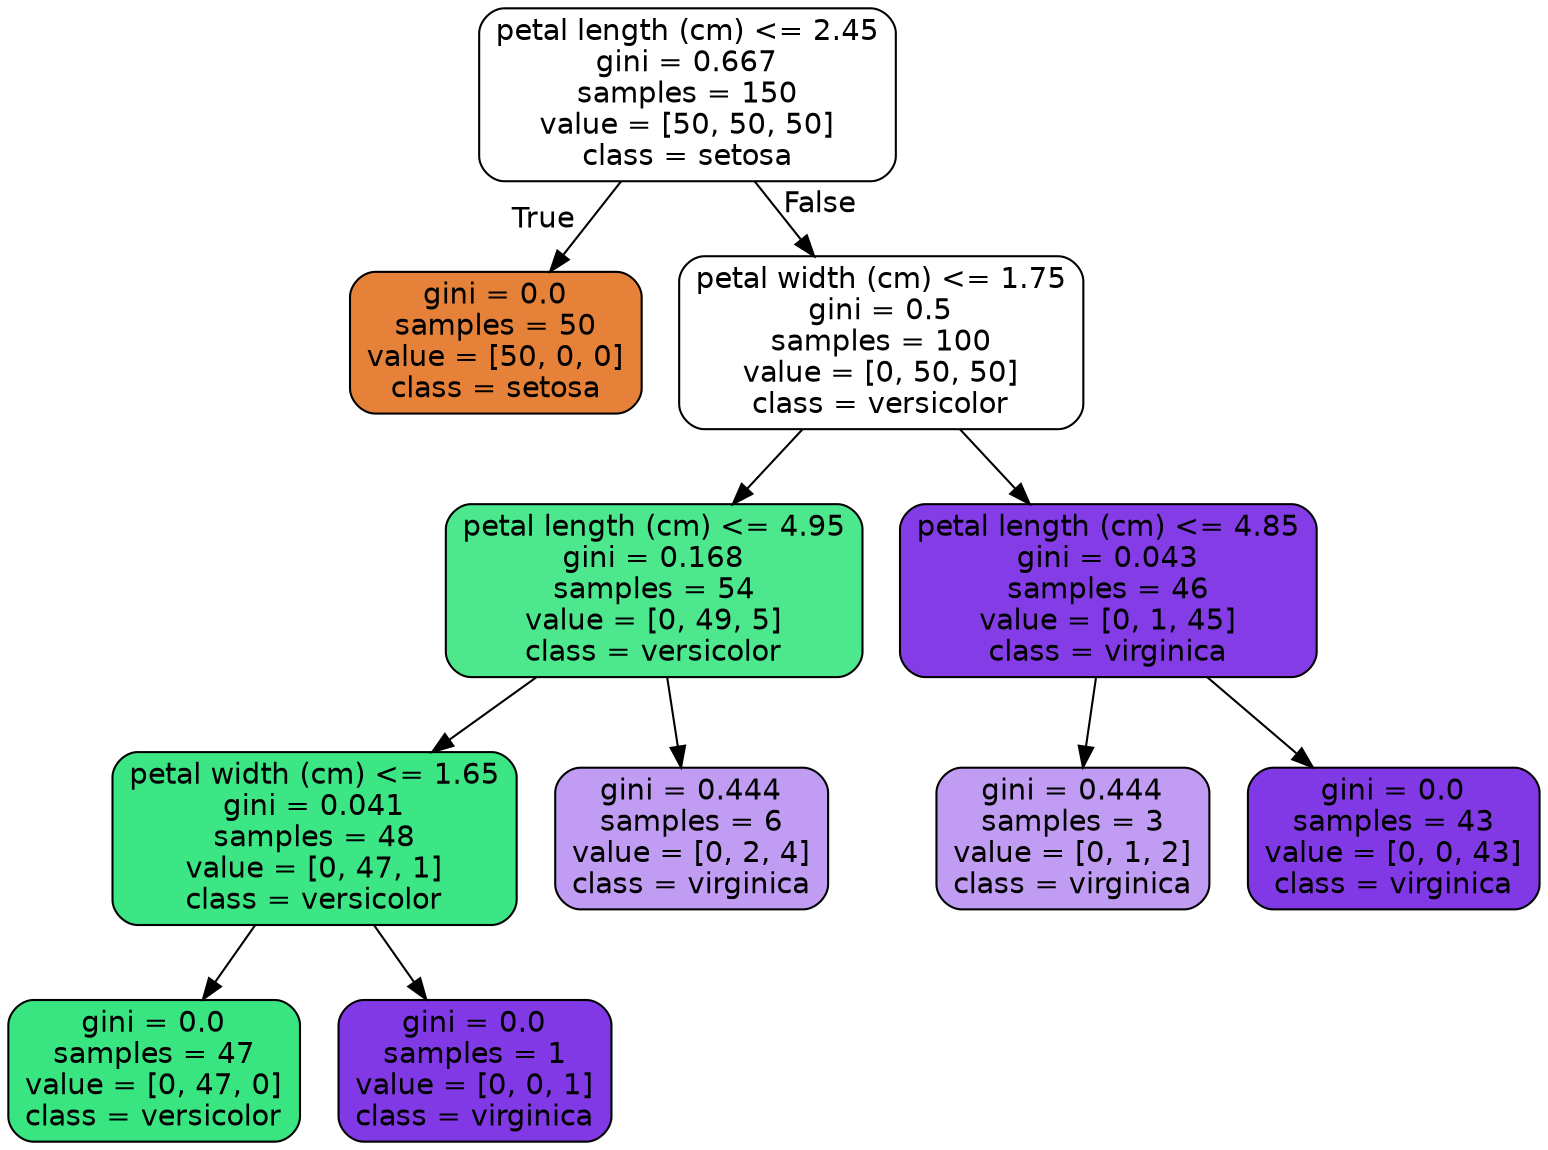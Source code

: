 digraph Tree {
node [shape=box, style="filled, rounded", color="black", fontname="helvetica"] ;
edge [fontname="helvetica"] ;
0 [label="petal length (cm) <= 2.45\ngini = 0.667\nsamples = 150\nvalue = [50, 50, 50]\nclass = setosa", fillcolor="#ffffff"] ;
1 [label="gini = 0.0\nsamples = 50\nvalue = [50, 0, 0]\nclass = setosa", fillcolor="#e58139"] ;
0 -> 1 [labeldistance=2.5, labelangle=45, headlabel="True"] ;
2 [label="petal width (cm) <= 1.75\ngini = 0.5\nsamples = 100\nvalue = [0, 50, 50]\nclass = versicolor", fillcolor="#ffffff"] ;
0 -> 2 [labeldistance=2.5, labelangle=-45, headlabel="False"] ;
3 [label="petal length (cm) <= 4.95\ngini = 0.168\nsamples = 54\nvalue = [0, 49, 5]\nclass = versicolor", fillcolor="#4de88e"] ;
2 -> 3 ;
4 [label="petal width (cm) <= 1.65\ngini = 0.041\nsamples = 48\nvalue = [0, 47, 1]\nclass = versicolor", fillcolor="#3de684"] ;
3 -> 4 ;
5 [label="gini = 0.0\nsamples = 47\nvalue = [0, 47, 0]\nclass = versicolor", fillcolor="#39e581"] ;
4 -> 5 ;
6 [label="gini = 0.0\nsamples = 1\nvalue = [0, 0, 1]\nclass = virginica", fillcolor="#8139e5"] ;
4 -> 6 ;
7 [label="gini = 0.444\nsamples = 6\nvalue = [0, 2, 4]\nclass = virginica", fillcolor="#c09cf2"] ;
3 -> 7 ;
8 [label="petal length (cm) <= 4.85\ngini = 0.043\nsamples = 46\nvalue = [0, 1, 45]\nclass = virginica", fillcolor="#843de6"] ;
2 -> 8 ;
9 [label="gini = 0.444\nsamples = 3\nvalue = [0, 1, 2]\nclass = virginica", fillcolor="#c09cf2"] ;
8 -> 9 ;
10 [label="gini = 0.0\nsamples = 43\nvalue = [0, 0, 43]\nclass = virginica", fillcolor="#8139e5"] ;
8 -> 10 ;
}